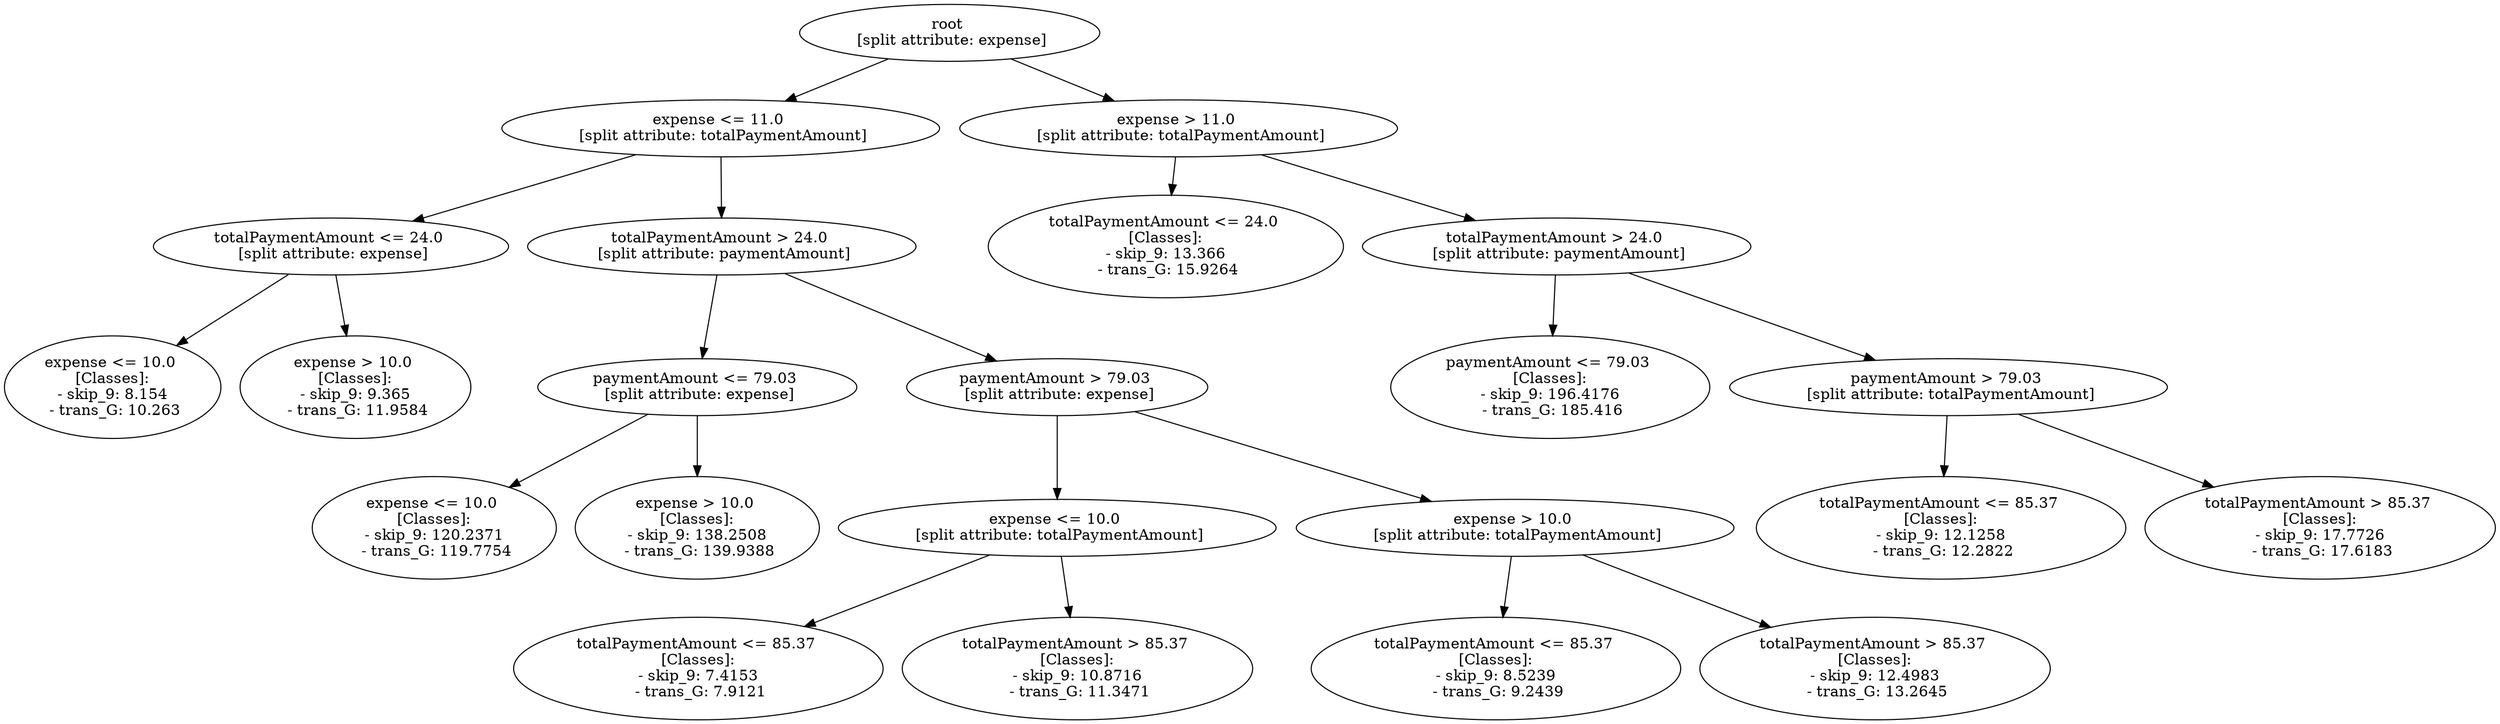 // Road_Traffic_Fine_Management_Process-p_13-3
digraph "Road_Traffic_Fine_Management_Process-p_13-3" {
	"fe0e1342-6c7b-477e-bace-0b70e3b516b7" [label="root 
 [split attribute: expense]"]
	"5608136f-e601-43b7-9ef2-7b6024484d02" [label="expense <= 11.0 
 [split attribute: totalPaymentAmount]"]
	"fe0e1342-6c7b-477e-bace-0b70e3b516b7" -> "5608136f-e601-43b7-9ef2-7b6024484d02"
	"1693c51b-2adf-40c0-9e90-f200ffeaaee3" [label="totalPaymentAmount <= 24.0 
 [split attribute: expense]"]
	"5608136f-e601-43b7-9ef2-7b6024484d02" -> "1693c51b-2adf-40c0-9e90-f200ffeaaee3"
	"21b828b2-498e-4431-b3e2-f22d35d7eddc" [label="expense <= 10.0 
 [Classes]: 
 - skip_9: 8.154 
 - trans_G: 10.263"]
	"1693c51b-2adf-40c0-9e90-f200ffeaaee3" -> "21b828b2-498e-4431-b3e2-f22d35d7eddc"
	"10b90a83-8720-425d-ab9f-eb96313ac040" [label="expense > 10.0 
 [Classes]: 
 - skip_9: 9.365 
 - trans_G: 11.9584"]
	"1693c51b-2adf-40c0-9e90-f200ffeaaee3" -> "10b90a83-8720-425d-ab9f-eb96313ac040"
	"26697eaf-8fdb-442a-9797-1cd182d0c63f" [label="totalPaymentAmount > 24.0 
 [split attribute: paymentAmount]"]
	"5608136f-e601-43b7-9ef2-7b6024484d02" -> "26697eaf-8fdb-442a-9797-1cd182d0c63f"
	"731f656a-1d39-4afb-aa2f-f995477722d4" [label="paymentAmount <= 79.03 
 [split attribute: expense]"]
	"26697eaf-8fdb-442a-9797-1cd182d0c63f" -> "731f656a-1d39-4afb-aa2f-f995477722d4"
	"9bea01e5-7388-47df-a5fc-55af2f447fb6" [label="expense <= 10.0 
 [Classes]: 
 - skip_9: 120.2371 
 - trans_G: 119.7754"]
	"731f656a-1d39-4afb-aa2f-f995477722d4" -> "9bea01e5-7388-47df-a5fc-55af2f447fb6"
	"2daa1f27-5563-40e9-b221-27ed34a8b202" [label="expense > 10.0 
 [Classes]: 
 - skip_9: 138.2508 
 - trans_G: 139.9388"]
	"731f656a-1d39-4afb-aa2f-f995477722d4" -> "2daa1f27-5563-40e9-b221-27ed34a8b202"
	"8b3986ad-3d37-4ea1-824b-d7ce19769397" [label="paymentAmount > 79.03 
 [split attribute: expense]"]
	"26697eaf-8fdb-442a-9797-1cd182d0c63f" -> "8b3986ad-3d37-4ea1-824b-d7ce19769397"
	"43f5fbc8-01e0-436d-98f8-bc75a11840d8" [label="expense <= 10.0 
 [split attribute: totalPaymentAmount]"]
	"8b3986ad-3d37-4ea1-824b-d7ce19769397" -> "43f5fbc8-01e0-436d-98f8-bc75a11840d8"
	"8cdb319e-73ec-4a26-822e-342cbbb96ff6" [label="totalPaymentAmount <= 85.37 
 [Classes]: 
 - skip_9: 7.4153 
 - trans_G: 7.9121"]
	"43f5fbc8-01e0-436d-98f8-bc75a11840d8" -> "8cdb319e-73ec-4a26-822e-342cbbb96ff6"
	"4d87c6ba-d050-4e69-9904-62c160d62aae" [label="totalPaymentAmount > 85.37 
 [Classes]: 
 - skip_9: 10.8716 
 - trans_G: 11.3471"]
	"43f5fbc8-01e0-436d-98f8-bc75a11840d8" -> "4d87c6ba-d050-4e69-9904-62c160d62aae"
	"ae56a841-77b0-47bb-a6f5-1f9b9c2245f9" [label="expense > 10.0 
 [split attribute: totalPaymentAmount]"]
	"8b3986ad-3d37-4ea1-824b-d7ce19769397" -> "ae56a841-77b0-47bb-a6f5-1f9b9c2245f9"
	"f5ea9e93-3d00-4be0-9c01-dee7d93997b6" [label="totalPaymentAmount <= 85.37 
 [Classes]: 
 - skip_9: 8.5239 
 - trans_G: 9.2439"]
	"ae56a841-77b0-47bb-a6f5-1f9b9c2245f9" -> "f5ea9e93-3d00-4be0-9c01-dee7d93997b6"
	"da14927b-d9d1-49d9-acbb-a48c6a2c4a16" [label="totalPaymentAmount > 85.37 
 [Classes]: 
 - skip_9: 12.4983 
 - trans_G: 13.2645"]
	"ae56a841-77b0-47bb-a6f5-1f9b9c2245f9" -> "da14927b-d9d1-49d9-acbb-a48c6a2c4a16"
	"49605b1a-9a30-4366-8a93-5ab7b5c0bc84" [label="expense > 11.0 
 [split attribute: totalPaymentAmount]"]
	"fe0e1342-6c7b-477e-bace-0b70e3b516b7" -> "49605b1a-9a30-4366-8a93-5ab7b5c0bc84"
	"d2b13e6b-2210-4902-b8b3-6178a9c46681" [label="totalPaymentAmount <= 24.0 
 [Classes]: 
 - skip_9: 13.366 
 - trans_G: 15.9264"]
	"49605b1a-9a30-4366-8a93-5ab7b5c0bc84" -> "d2b13e6b-2210-4902-b8b3-6178a9c46681"
	"7cec0887-93e4-4446-a5b5-a2b77b93ced9" [label="totalPaymentAmount > 24.0 
 [split attribute: paymentAmount]"]
	"49605b1a-9a30-4366-8a93-5ab7b5c0bc84" -> "7cec0887-93e4-4446-a5b5-a2b77b93ced9"
	"e7f5f1e3-02e5-4b1e-979d-d3d07631a7b6" [label="paymentAmount <= 79.03 
 [Classes]: 
 - skip_9: 196.4176 
 - trans_G: 185.416"]
	"7cec0887-93e4-4446-a5b5-a2b77b93ced9" -> "e7f5f1e3-02e5-4b1e-979d-d3d07631a7b6"
	"bc3c7717-e7bb-45fd-af22-1f8c3c89cb2a" [label="paymentAmount > 79.03 
 [split attribute: totalPaymentAmount]"]
	"7cec0887-93e4-4446-a5b5-a2b77b93ced9" -> "bc3c7717-e7bb-45fd-af22-1f8c3c89cb2a"
	"97dfcc2f-4a9f-41d8-9ff0-9e66a1df8c1e" [label="totalPaymentAmount <= 85.37 
 [Classes]: 
 - skip_9: 12.1258 
 - trans_G: 12.2822"]
	"bc3c7717-e7bb-45fd-af22-1f8c3c89cb2a" -> "97dfcc2f-4a9f-41d8-9ff0-9e66a1df8c1e"
	"20effe22-94d2-45f3-aae0-fdd793be76fc" [label="totalPaymentAmount > 85.37 
 [Classes]: 
 - skip_9: 17.7726 
 - trans_G: 17.6183"]
	"bc3c7717-e7bb-45fd-af22-1f8c3c89cb2a" -> "20effe22-94d2-45f3-aae0-fdd793be76fc"
}
